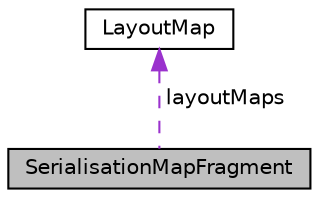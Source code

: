 digraph "SerialisationMapFragment"
{
 // LATEX_PDF_SIZE
  edge [fontname="Helvetica",fontsize="10",labelfontname="Helvetica",labelfontsize="10"];
  node [fontname="Helvetica",fontsize="10",shape=record];
  Node1 [label="SerialisationMapFragment",height=0.2,width=0.4,color="black", fillcolor="grey75", style="filled", fontcolor="black",tooltip=" "];
  Node2 -> Node1 [dir="back",color="darkorchid3",fontsize="10",style="dashed",label=" layoutMaps" ];
  Node2 [label="LayoutMap",height=0.2,width=0.4,color="black", fillcolor="white", style="filled",URL="$struct_layout_map.html",tooltip=" "];
}
